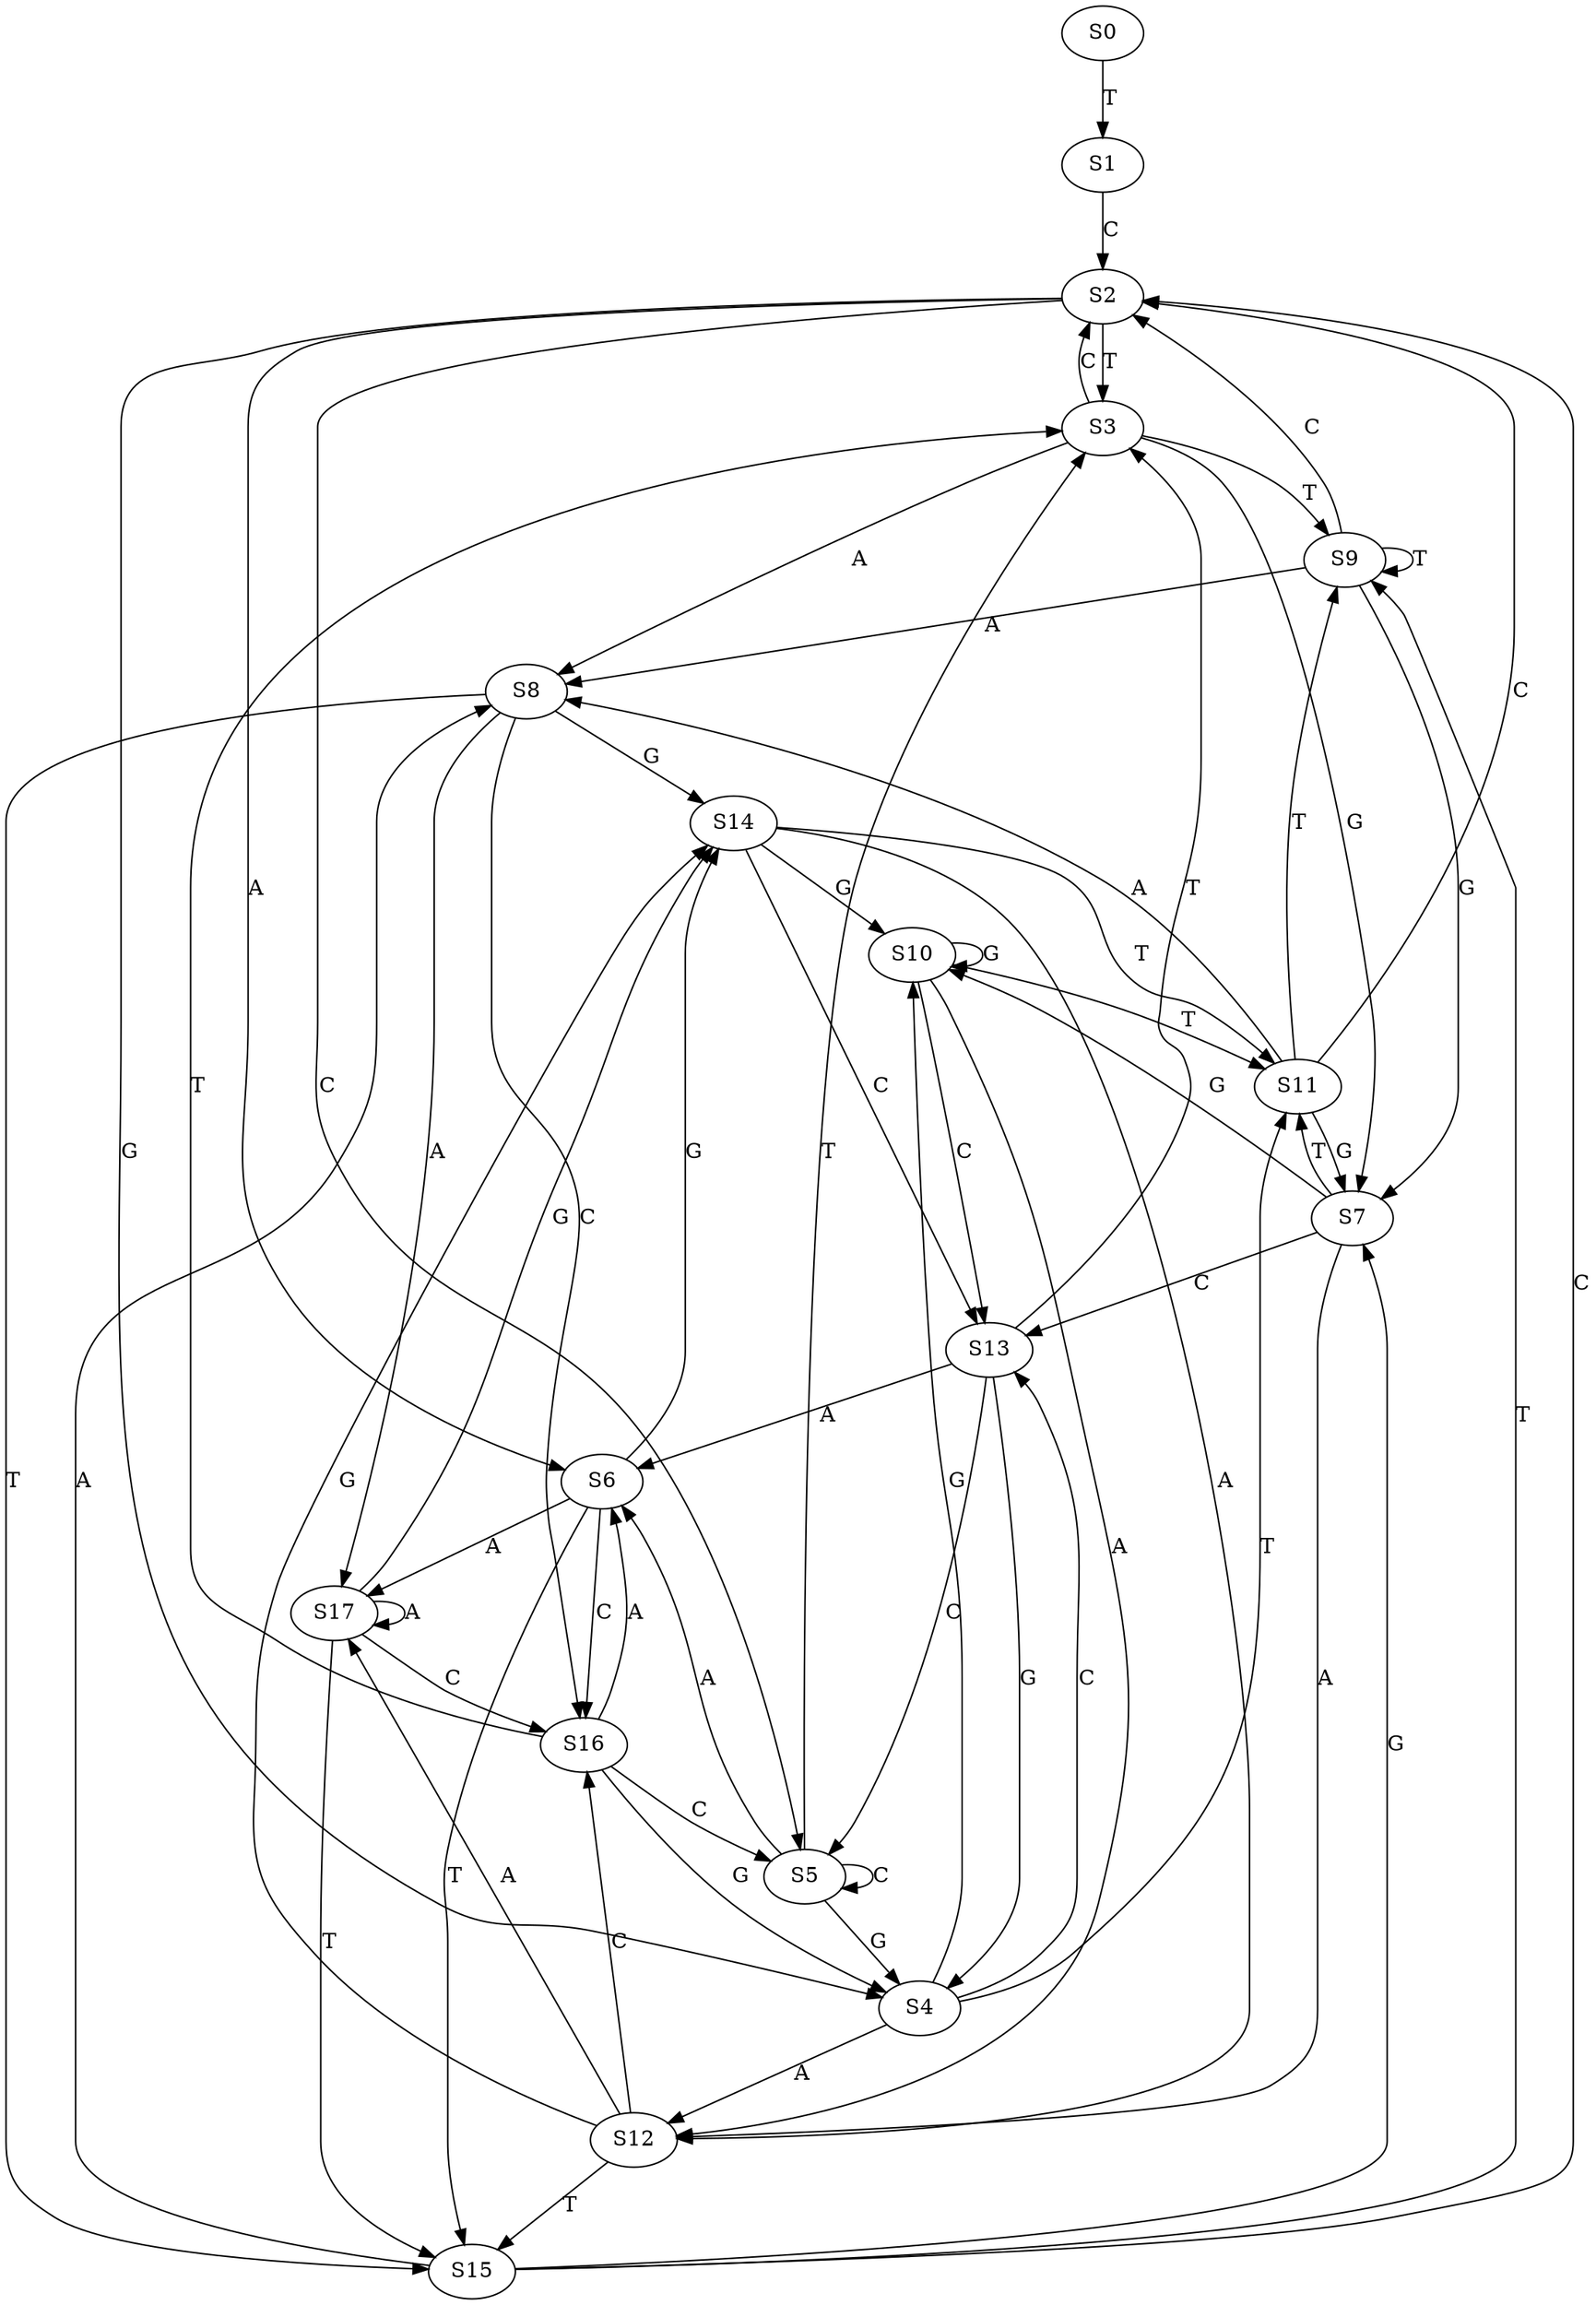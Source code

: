 strict digraph  {
	S0 -> S1 [ label = T ];
	S1 -> S2 [ label = C ];
	S2 -> S3 [ label = T ];
	S2 -> S4 [ label = G ];
	S2 -> S5 [ label = C ];
	S2 -> S6 [ label = A ];
	S3 -> S7 [ label = G ];
	S3 -> S2 [ label = C ];
	S3 -> S8 [ label = A ];
	S3 -> S9 [ label = T ];
	S4 -> S10 [ label = G ];
	S4 -> S11 [ label = T ];
	S4 -> S12 [ label = A ];
	S4 -> S13 [ label = C ];
	S5 -> S4 [ label = G ];
	S5 -> S5 [ label = C ];
	S5 -> S6 [ label = A ];
	S5 -> S3 [ label = T ];
	S6 -> S14 [ label = G ];
	S6 -> S15 [ label = T ];
	S6 -> S16 [ label = C ];
	S6 -> S17 [ label = A ];
	S7 -> S12 [ label = A ];
	S7 -> S11 [ label = T ];
	S7 -> S13 [ label = C ];
	S7 -> S10 [ label = G ];
	S8 -> S14 [ label = G ];
	S8 -> S15 [ label = T ];
	S8 -> S17 [ label = A ];
	S8 -> S16 [ label = C ];
	S9 -> S2 [ label = C ];
	S9 -> S7 [ label = G ];
	S9 -> S9 [ label = T ];
	S9 -> S8 [ label = A ];
	S10 -> S12 [ label = A ];
	S10 -> S11 [ label = T ];
	S10 -> S10 [ label = G ];
	S10 -> S13 [ label = C ];
	S11 -> S8 [ label = A ];
	S11 -> S2 [ label = C ];
	S11 -> S7 [ label = G ];
	S11 -> S9 [ label = T ];
	S12 -> S14 [ label = G ];
	S12 -> S17 [ label = A ];
	S12 -> S16 [ label = C ];
	S12 -> S15 [ label = T ];
	S13 -> S5 [ label = C ];
	S13 -> S3 [ label = T ];
	S13 -> S4 [ label = G ];
	S13 -> S6 [ label = A ];
	S14 -> S11 [ label = T ];
	S14 -> S10 [ label = G ];
	S14 -> S12 [ label = A ];
	S14 -> S13 [ label = C ];
	S15 -> S8 [ label = A ];
	S15 -> S2 [ label = C ];
	S15 -> S9 [ label = T ];
	S15 -> S7 [ label = G ];
	S16 -> S6 [ label = A ];
	S16 -> S3 [ label = T ];
	S16 -> S5 [ label = C ];
	S16 -> S4 [ label = G ];
	S17 -> S15 [ label = T ];
	S17 -> S16 [ label = C ];
	S17 -> S14 [ label = G ];
	S17 -> S17 [ label = A ];
}
